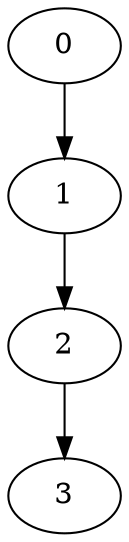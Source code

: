digraph G {
	0;
	1;
	2;
	3;

	0 -> 1 [village=Saarbruecken; name=Friedrich_Street; heightLimit=3; weight=10; primaryType=mainStreet; secondaryType=none;];
	1 -> 2 [village=Saarbruecken; name=Castle_Avenue; heightLimit=3; weight=10; primaryType=sideStreet; secondaryType=none;];

	2 -> 3 [village=Saarland; name=Post_Office_Street; heightLimit=3; weight=10; primaryType=countyRoad; secondaryType=none;];
}